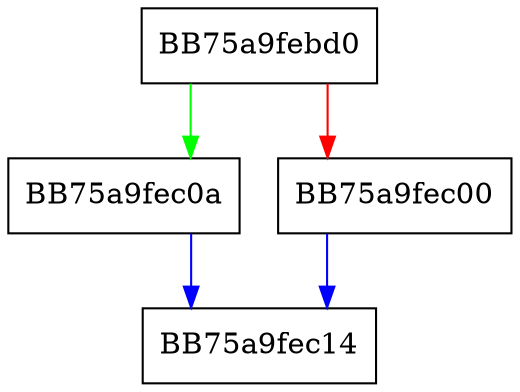digraph do_get_monthname {
  node [shape="box"];
  graph [splines=ortho];
  BB75a9febd0 -> BB75a9fec0a [color="green"];
  BB75a9febd0 -> BB75a9fec00 [color="red"];
  BB75a9fec00 -> BB75a9fec14 [color="blue"];
  BB75a9fec0a -> BB75a9fec14 [color="blue"];
}